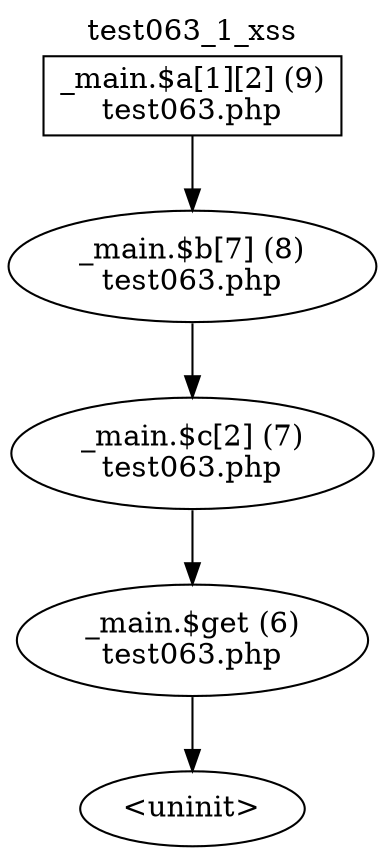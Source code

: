 digraph cfg {
  label="test063_1_xss";
  labelloc=t;
  n1 [shape=box, label="_main.$a[1][2] (9)\ntest063.php"];
  n2 [shape=ellipse, label="_main.$b[7] (8)\ntest063.php"];
  n3 [shape=ellipse, label="_main.$c[2] (7)\ntest063.php"];
  n4 [shape=ellipse, label="_main.$get (6)\ntest063.php"];
  n5 [shape=ellipse, label="<uninit>"];
  n1 -> n2;
  n2 -> n3;
  n3 -> n4;
  n4 -> n5;
}
